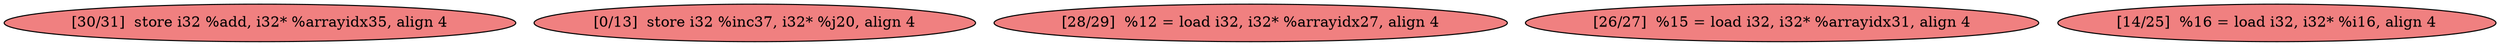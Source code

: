 
digraph G {


node489 [fillcolor=lightcoral,label="[30/31]  store i32 %add, i32* %arrayidx35, align 4",shape=ellipse,style=filled ]
node488 [fillcolor=lightcoral,label="[0/13]  store i32 %inc37, i32* %j20, align 4",shape=ellipse,style=filled ]
node486 [fillcolor=lightcoral,label="[28/29]  %12 = load i32, i32* %arrayidx27, align 4",shape=ellipse,style=filled ]
node490 [fillcolor=lightcoral,label="[26/27]  %15 = load i32, i32* %arrayidx31, align 4",shape=ellipse,style=filled ]
node487 [fillcolor=lightcoral,label="[14/25]  %16 = load i32, i32* %i16, align 4",shape=ellipse,style=filled ]



}
